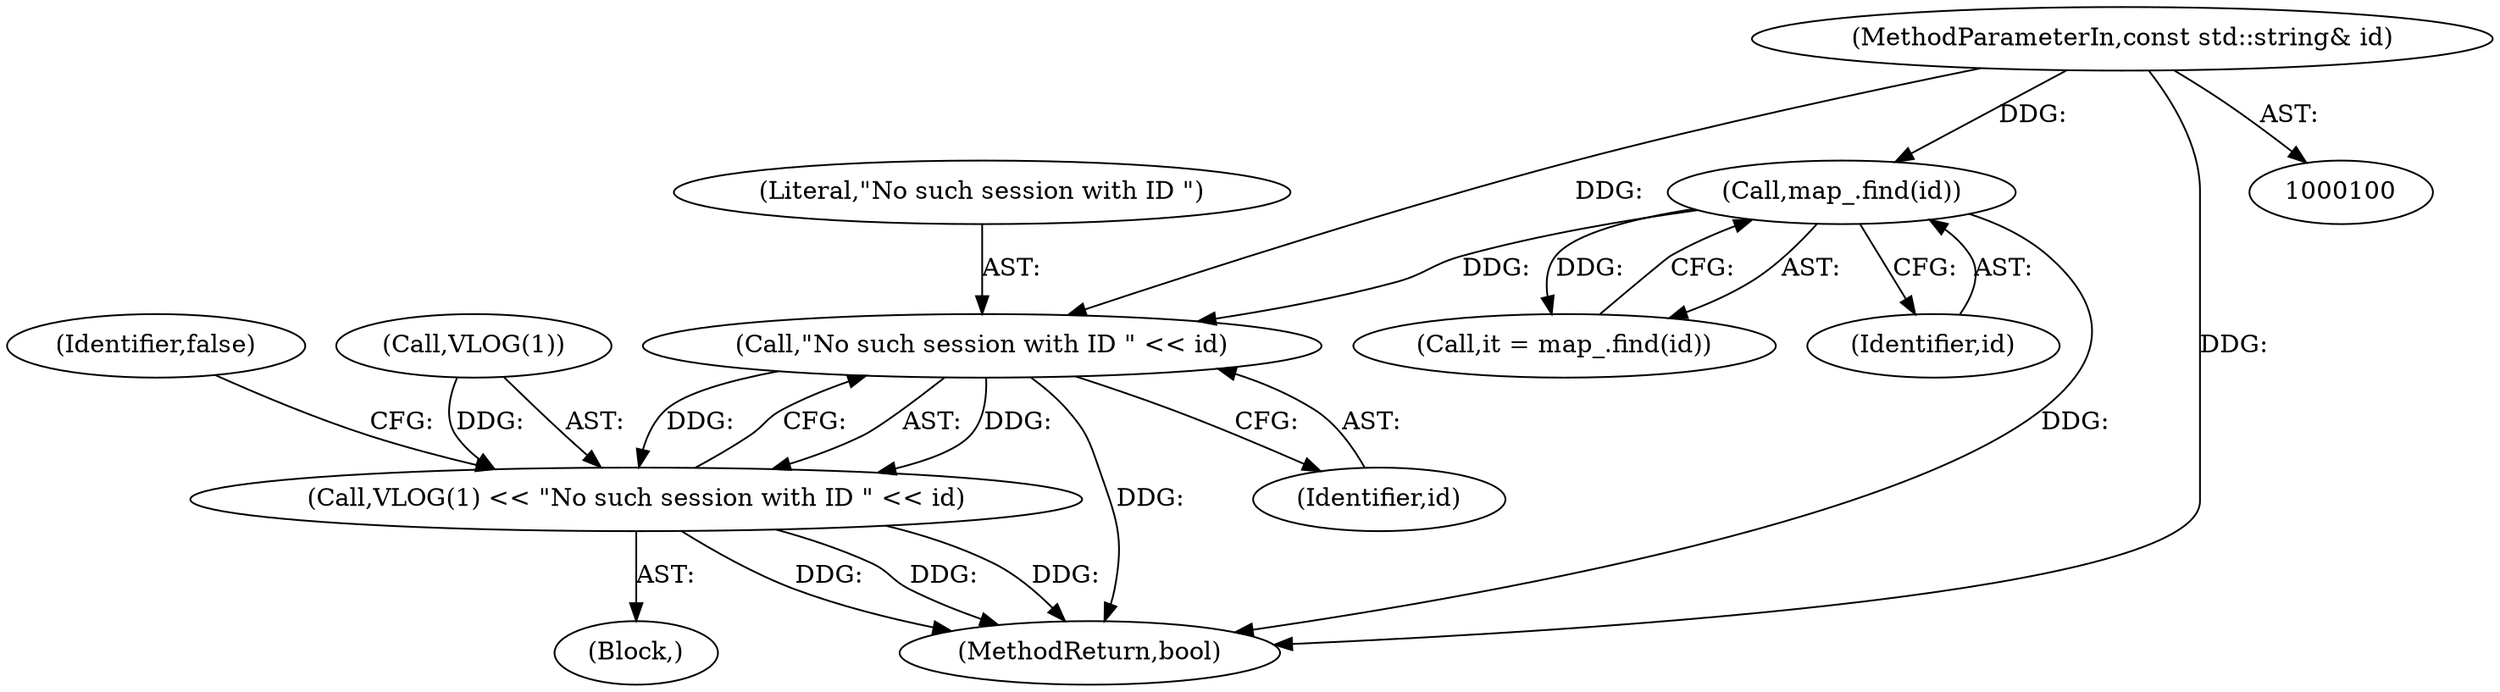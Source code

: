 digraph "1_Chrome_4ab22cfc619ee8ff17a8c50e289ec3b30731ceba_12@del" {
"1000118" [label="(Call,\"No such session with ID \" << id)"];
"1000108" [label="(Call,map_.find(id))"];
"1000101" [label="(MethodParameterIn,const std::string& id)"];
"1000115" [label="(Call,VLOG(1) << \"No such session with ID \" << id)"];
"1000115" [label="(Call,VLOG(1) << \"No such session with ID \" << id)"];
"1000120" [label="(Identifier,id)"];
"1000118" [label="(Call,\"No such session with ID \" << id)"];
"1000106" [label="(Call,it = map_.find(id))"];
"1000132" [label="(MethodReturn,bool)"];
"1000114" [label="(Block,)"];
"1000119" [label="(Literal,\"No such session with ID \")"];
"1000108" [label="(Call,map_.find(id))"];
"1000122" [label="(Identifier,false)"];
"1000109" [label="(Identifier,id)"];
"1000116" [label="(Call,VLOG(1))"];
"1000101" [label="(MethodParameterIn,const std::string& id)"];
"1000118" -> "1000115"  [label="AST: "];
"1000118" -> "1000120"  [label="CFG: "];
"1000119" -> "1000118"  [label="AST: "];
"1000120" -> "1000118"  [label="AST: "];
"1000115" -> "1000118"  [label="CFG: "];
"1000118" -> "1000132"  [label="DDG: "];
"1000118" -> "1000115"  [label="DDG: "];
"1000118" -> "1000115"  [label="DDG: "];
"1000108" -> "1000118"  [label="DDG: "];
"1000101" -> "1000118"  [label="DDG: "];
"1000108" -> "1000106"  [label="AST: "];
"1000108" -> "1000109"  [label="CFG: "];
"1000109" -> "1000108"  [label="AST: "];
"1000106" -> "1000108"  [label="CFG: "];
"1000108" -> "1000132"  [label="DDG: "];
"1000108" -> "1000106"  [label="DDG: "];
"1000101" -> "1000108"  [label="DDG: "];
"1000101" -> "1000100"  [label="AST: "];
"1000101" -> "1000132"  [label="DDG: "];
"1000115" -> "1000114"  [label="AST: "];
"1000116" -> "1000115"  [label="AST: "];
"1000122" -> "1000115"  [label="CFG: "];
"1000115" -> "1000132"  [label="DDG: "];
"1000115" -> "1000132"  [label="DDG: "];
"1000115" -> "1000132"  [label="DDG: "];
"1000116" -> "1000115"  [label="DDG: "];
}
